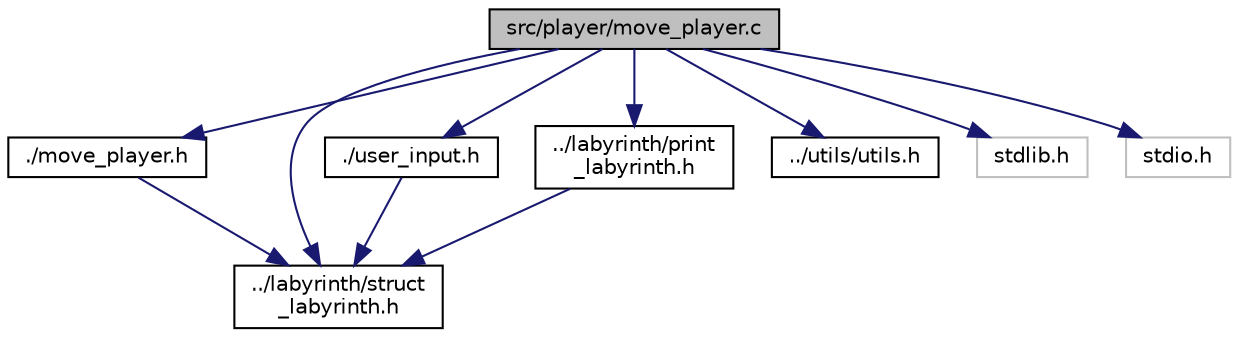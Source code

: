 digraph "src/player/move_player.c"
{
  edge [fontname="Helvetica",fontsize="10",labelfontname="Helvetica",labelfontsize="10"];
  node [fontname="Helvetica",fontsize="10",shape=record];
  Node0 [label="src/player/move_player.c",height=0.2,width=0.4,color="black", fillcolor="grey75", style="filled", fontcolor="black"];
  Node0 -> Node1 [color="midnightblue",fontsize="10",style="solid",fontname="Helvetica"];
  Node1 [label="./move_player.h",height=0.2,width=0.4,color="black", fillcolor="white", style="filled",URL="$move__player_8h.html",tooltip="prototypes of move_player.c "];
  Node1 -> Node2 [color="midnightblue",fontsize="10",style="solid",fontname="Helvetica"];
  Node2 [label="../labyrinth/struct\l_labyrinth.h",height=0.2,width=0.4,color="black", fillcolor="white", style="filled",URL="$struct__labyrinth_8h.html",tooltip="Prototypes of struct_labyrinth.c and structures. "];
  Node0 -> Node3 [color="midnightblue",fontsize="10",style="solid",fontname="Helvetica"];
  Node3 [label="./user_input.h",height=0.2,width=0.4,color="black", fillcolor="white", style="filled",URL="$user__input_8h.html",tooltip="prototypes of user_input.c "];
  Node3 -> Node2 [color="midnightblue",fontsize="10",style="solid",fontname="Helvetica"];
  Node0 -> Node2 [color="midnightblue",fontsize="10",style="solid",fontname="Helvetica"];
  Node0 -> Node4 [color="midnightblue",fontsize="10",style="solid",fontname="Helvetica"];
  Node4 [label="../labyrinth/print\l_labyrinth.h",height=0.2,width=0.4,color="black", fillcolor="white", style="filled",URL="$print__labyrinth_8h.html",tooltip="All prototypes of print_labyrinth.c. "];
  Node4 -> Node2 [color="midnightblue",fontsize="10",style="solid",fontname="Helvetica"];
  Node0 -> Node5 [color="midnightblue",fontsize="10",style="solid",fontname="Helvetica"];
  Node5 [label="../utils/utils.h",height=0.2,width=0.4,color="black", fillcolor="white", style="filled",URL="$utils_8h.html",tooltip="prototypes of utils.c "];
  Node0 -> Node6 [color="midnightblue",fontsize="10",style="solid",fontname="Helvetica"];
  Node6 [label="stdlib.h",height=0.2,width=0.4,color="grey75", fillcolor="white", style="filled"];
  Node0 -> Node7 [color="midnightblue",fontsize="10",style="solid",fontname="Helvetica"];
  Node7 [label="stdio.h",height=0.2,width=0.4,color="grey75", fillcolor="white", style="filled"];
}
